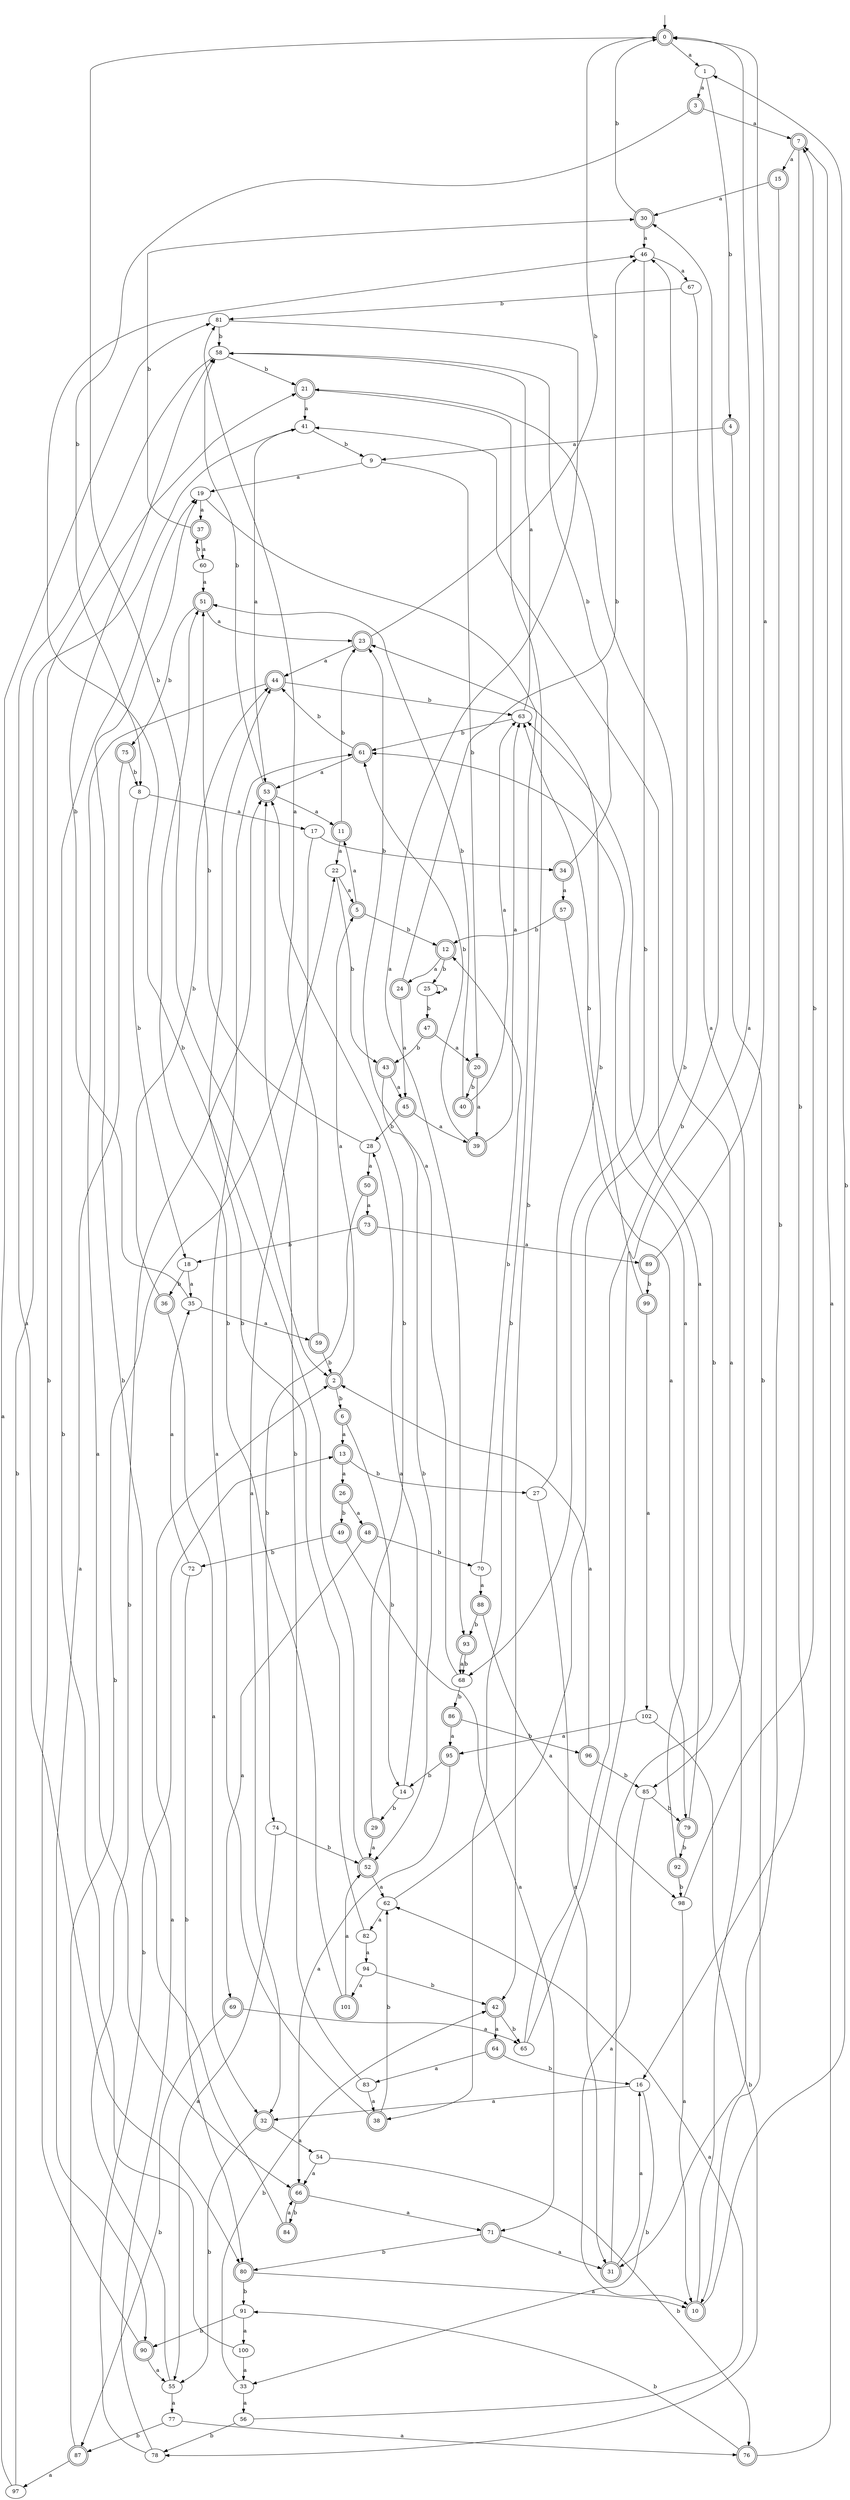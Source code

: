 digraph RandomDFA {
  __start0 [label="", shape=none];
  __start0 -> 0 [label=""];
  0 [shape=circle] [shape=doublecircle]
  0 -> 1 [label="a"]
  0 -> 2 [label="b"]
  1
  1 -> 3 [label="a"]
  1 -> 4 [label="b"]
  2 [shape=doublecircle]
  2 -> 5 [label="a"]
  2 -> 6 [label="b"]
  3 [shape=doublecircle]
  3 -> 7 [label="a"]
  3 -> 8 [label="b"]
  4 [shape=doublecircle]
  4 -> 9 [label="a"]
  4 -> 10 [label="b"]
  5 [shape=doublecircle]
  5 -> 11 [label="a"]
  5 -> 12 [label="b"]
  6 [shape=doublecircle]
  6 -> 13 [label="a"]
  6 -> 14 [label="b"]
  7 [shape=doublecircle]
  7 -> 15 [label="a"]
  7 -> 16 [label="b"]
  8
  8 -> 17 [label="a"]
  8 -> 18 [label="b"]
  9
  9 -> 19 [label="a"]
  9 -> 20 [label="b"]
  10 [shape=doublecircle]
  10 -> 21 [label="a"]
  10 -> 1 [label="b"]
  11 [shape=doublecircle]
  11 -> 22 [label="a"]
  11 -> 23 [label="b"]
  12 [shape=doublecircle]
  12 -> 24 [label="a"]
  12 -> 25 [label="b"]
  13 [shape=doublecircle]
  13 -> 26 [label="a"]
  13 -> 27 [label="b"]
  14
  14 -> 28 [label="a"]
  14 -> 29 [label="b"]
  15 [shape=doublecircle]
  15 -> 30 [label="a"]
  15 -> 31 [label="b"]
  16
  16 -> 32 [label="a"]
  16 -> 33 [label="b"]
  17
  17 -> 32 [label="a"]
  17 -> 34 [label="b"]
  18
  18 -> 35 [label="a"]
  18 -> 36 [label="b"]
  19
  19 -> 37 [label="a"]
  19 -> 38 [label="b"]
  20 [shape=doublecircle]
  20 -> 39 [label="a"]
  20 -> 40 [label="b"]
  21 [shape=doublecircle]
  21 -> 41 [label="a"]
  21 -> 42 [label="b"]
  22
  22 -> 5 [label="a"]
  22 -> 43 [label="b"]
  23 [shape=doublecircle]
  23 -> 44 [label="a"]
  23 -> 0 [label="b"]
  24 [shape=doublecircle]
  24 -> 45 [label="a"]
  24 -> 46 [label="b"]
  25
  25 -> 25 [label="a"]
  25 -> 47 [label="b"]
  26 [shape=doublecircle]
  26 -> 48 [label="a"]
  26 -> 49 [label="b"]
  27
  27 -> 31 [label="a"]
  27 -> 23 [label="b"]
  28
  28 -> 50 [label="a"]
  28 -> 51 [label="b"]
  29 [shape=doublecircle]
  29 -> 52 [label="a"]
  29 -> 53 [label="b"]
  30 [shape=doublecircle]
  30 -> 46 [label="a"]
  30 -> 0 [label="b"]
  31 [shape=doublecircle]
  31 -> 16 [label="a"]
  31 -> 41 [label="b"]
  32 [shape=doublecircle]
  32 -> 54 [label="a"]
  32 -> 55 [label="b"]
  33
  33 -> 56 [label="a"]
  33 -> 42 [label="b"]
  34 [shape=doublecircle]
  34 -> 57 [label="a"]
  34 -> 58 [label="b"]
  35
  35 -> 59 [label="a"]
  35 -> 58 [label="b"]
  36 [shape=doublecircle]
  36 -> 32 [label="a"]
  36 -> 44 [label="b"]
  37 [shape=doublecircle]
  37 -> 60 [label="a"]
  37 -> 30 [label="b"]
  38 [shape=doublecircle]
  38 -> 61 [label="a"]
  38 -> 62 [label="b"]
  39 [shape=doublecircle]
  39 -> 63 [label="a"]
  39 -> 61 [label="b"]
  40 [shape=doublecircle]
  40 -> 63 [label="a"]
  40 -> 51 [label="b"]
  41
  41 -> 53 [label="a"]
  41 -> 9 [label="b"]
  42 [shape=doublecircle]
  42 -> 64 [label="a"]
  42 -> 65 [label="b"]
  43 [shape=doublecircle]
  43 -> 45 [label="a"]
  43 -> 52 [label="b"]
  44 [shape=doublecircle]
  44 -> 66 [label="a"]
  44 -> 63 [label="b"]
  45 [shape=doublecircle]
  45 -> 39 [label="a"]
  45 -> 28 [label="b"]
  46
  46 -> 67 [label="a"]
  46 -> 68 [label="b"]
  47 [shape=doublecircle]
  47 -> 20 [label="a"]
  47 -> 43 [label="b"]
  48 [shape=doublecircle]
  48 -> 69 [label="a"]
  48 -> 70 [label="b"]
  49 [shape=doublecircle]
  49 -> 71 [label="a"]
  49 -> 72 [label="b"]
  50 [shape=doublecircle]
  50 -> 73 [label="a"]
  50 -> 74 [label="b"]
  51 [shape=doublecircle]
  51 -> 23 [label="a"]
  51 -> 75 [label="b"]
  52 [shape=doublecircle]
  52 -> 62 [label="a"]
  52 -> 46 [label="b"]
  53 [shape=doublecircle]
  53 -> 11 [label="a"]
  53 -> 58 [label="b"]
  54
  54 -> 66 [label="a"]
  54 -> 76 [label="b"]
  55
  55 -> 77 [label="a"]
  55 -> 53 [label="b"]
  56
  56 -> 62 [label="a"]
  56 -> 78 [label="b"]
  57 [shape=doublecircle]
  57 -> 79 [label="a"]
  57 -> 12 [label="b"]
  58
  58 -> 80 [label="a"]
  58 -> 21 [label="b"]
  59 [shape=doublecircle]
  59 -> 81 [label="a"]
  59 -> 2 [label="b"]
  60
  60 -> 51 [label="a"]
  60 -> 37 [label="b"]
  61 [shape=doublecircle]
  61 -> 53 [label="a"]
  61 -> 44 [label="b"]
  62
  62 -> 82 [label="a"]
  62 -> 46 [label="b"]
  63
  63 -> 58 [label="a"]
  63 -> 61 [label="b"]
  64 [shape=doublecircle]
  64 -> 83 [label="a"]
  64 -> 16 [label="b"]
  65
  65 -> 0 [label="a"]
  65 -> 30 [label="b"]
  66 [shape=doublecircle]
  66 -> 71 [label="a"]
  66 -> 84 [label="b"]
  67
  67 -> 85 [label="a"]
  67 -> 81 [label="b"]
  68
  68 -> 23 [label="a"]
  68 -> 86 [label="b"]
  69 [shape=doublecircle]
  69 -> 65 [label="a"]
  69 -> 87 [label="b"]
  70
  70 -> 88 [label="a"]
  70 -> 12 [label="b"]
  71 [shape=doublecircle]
  71 -> 31 [label="a"]
  71 -> 80 [label="b"]
  72
  72 -> 35 [label="a"]
  72 -> 80 [label="b"]
  73 [shape=doublecircle]
  73 -> 89 [label="a"]
  73 -> 18 [label="b"]
  74
  74 -> 55 [label="a"]
  74 -> 52 [label="b"]
  75 [shape=doublecircle]
  75 -> 90 [label="a"]
  75 -> 8 [label="b"]
  76 [shape=doublecircle]
  76 -> 7 [label="a"]
  76 -> 91 [label="b"]
  77
  77 -> 76 [label="a"]
  77 -> 87 [label="b"]
  78
  78 -> 2 [label="a"]
  78 -> 13 [label="b"]
  79 [shape=doublecircle]
  79 -> 63 [label="a"]
  79 -> 92 [label="b"]
  80 [shape=doublecircle]
  80 -> 10 [label="a"]
  80 -> 91 [label="b"]
  81
  81 -> 93 [label="a"]
  81 -> 58 [label="b"]
  82
  82 -> 94 [label="a"]
  82 -> 44 [label="b"]
  83
  83 -> 38 [label="a"]
  83 -> 53 [label="b"]
  84 [shape=doublecircle]
  84 -> 66 [label="a"]
  84 -> 19 [label="b"]
  85
  85 -> 10 [label="a"]
  85 -> 79 [label="b"]
  86 [shape=doublecircle]
  86 -> 95 [label="a"]
  86 -> 96 [label="b"]
  87 [shape=doublecircle]
  87 -> 97 [label="a"]
  87 -> 22 [label="b"]
  88 [shape=doublecircle]
  88 -> 98 [label="a"]
  88 -> 93 [label="b"]
  89 [shape=doublecircle]
  89 -> 0 [label="a"]
  89 -> 99 [label="b"]
  90 [shape=doublecircle]
  90 -> 55 [label="a"]
  90 -> 21 [label="b"]
  91
  91 -> 100 [label="a"]
  91 -> 90 [label="b"]
  92 [shape=doublecircle]
  92 -> 61 [label="a"]
  92 -> 98 [label="b"]
  93 [shape=doublecircle]
  93 -> 68 [label="a"]
  93 -> 68 [label="b"]
  94
  94 -> 101 [label="a"]
  94 -> 42 [label="b"]
  95 [shape=doublecircle]
  95 -> 66 [label="a"]
  95 -> 14 [label="b"]
  96 [shape=doublecircle]
  96 -> 2 [label="a"]
  96 -> 85 [label="b"]
  97
  97 -> 81 [label="a"]
  97 -> 41 [label="b"]
  98
  98 -> 10 [label="a"]
  98 -> 7 [label="b"]
  99 [shape=doublecircle]
  99 -> 102 [label="a"]
  99 -> 63 [label="b"]
  100
  100 -> 33 [label="a"]
  100 -> 19 [label="b"]
  101 [shape=doublecircle]
  101 -> 52 [label="a"]
  101 -> 51 [label="b"]
  102
  102 -> 95 [label="a"]
  102 -> 78 [label="b"]
}
